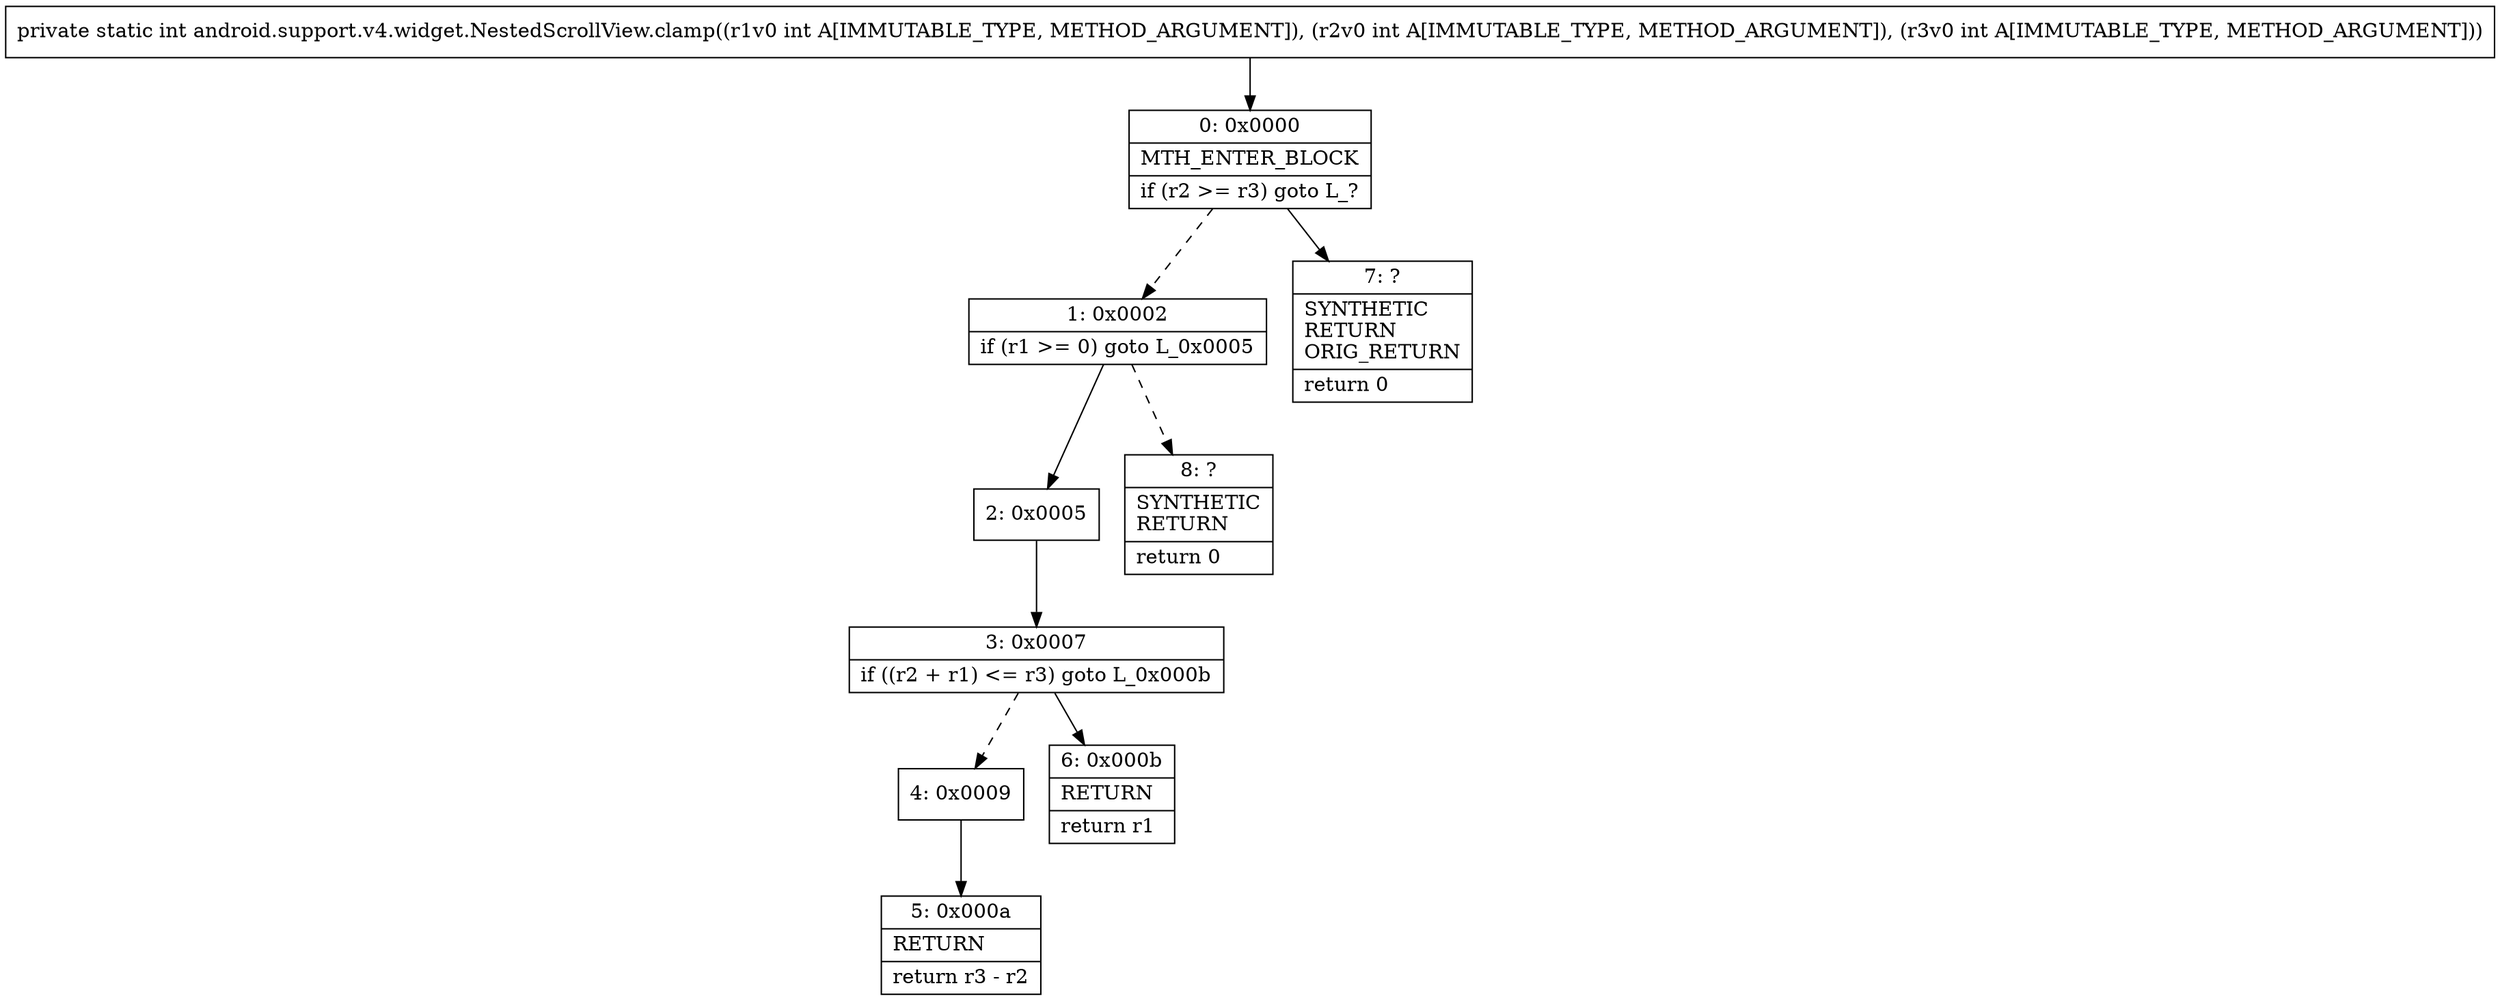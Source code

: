 digraph "CFG forandroid.support.v4.widget.NestedScrollView.clamp(III)I" {
Node_0 [shape=record,label="{0\:\ 0x0000|MTH_ENTER_BLOCK\l|if (r2 \>= r3) goto L_?\l}"];
Node_1 [shape=record,label="{1\:\ 0x0002|if (r1 \>= 0) goto L_0x0005\l}"];
Node_2 [shape=record,label="{2\:\ 0x0005}"];
Node_3 [shape=record,label="{3\:\ 0x0007|if ((r2 + r1) \<= r3) goto L_0x000b\l}"];
Node_4 [shape=record,label="{4\:\ 0x0009}"];
Node_5 [shape=record,label="{5\:\ 0x000a|RETURN\l|return r3 \- r2\l}"];
Node_6 [shape=record,label="{6\:\ 0x000b|RETURN\l|return r1\l}"];
Node_7 [shape=record,label="{7\:\ ?|SYNTHETIC\lRETURN\lORIG_RETURN\l|return 0\l}"];
Node_8 [shape=record,label="{8\:\ ?|SYNTHETIC\lRETURN\l|return 0\l}"];
MethodNode[shape=record,label="{private static int android.support.v4.widget.NestedScrollView.clamp((r1v0 int A[IMMUTABLE_TYPE, METHOD_ARGUMENT]), (r2v0 int A[IMMUTABLE_TYPE, METHOD_ARGUMENT]), (r3v0 int A[IMMUTABLE_TYPE, METHOD_ARGUMENT])) }"];
MethodNode -> Node_0;
Node_0 -> Node_1[style=dashed];
Node_0 -> Node_7;
Node_1 -> Node_2;
Node_1 -> Node_8[style=dashed];
Node_2 -> Node_3;
Node_3 -> Node_4[style=dashed];
Node_3 -> Node_6;
Node_4 -> Node_5;
}

